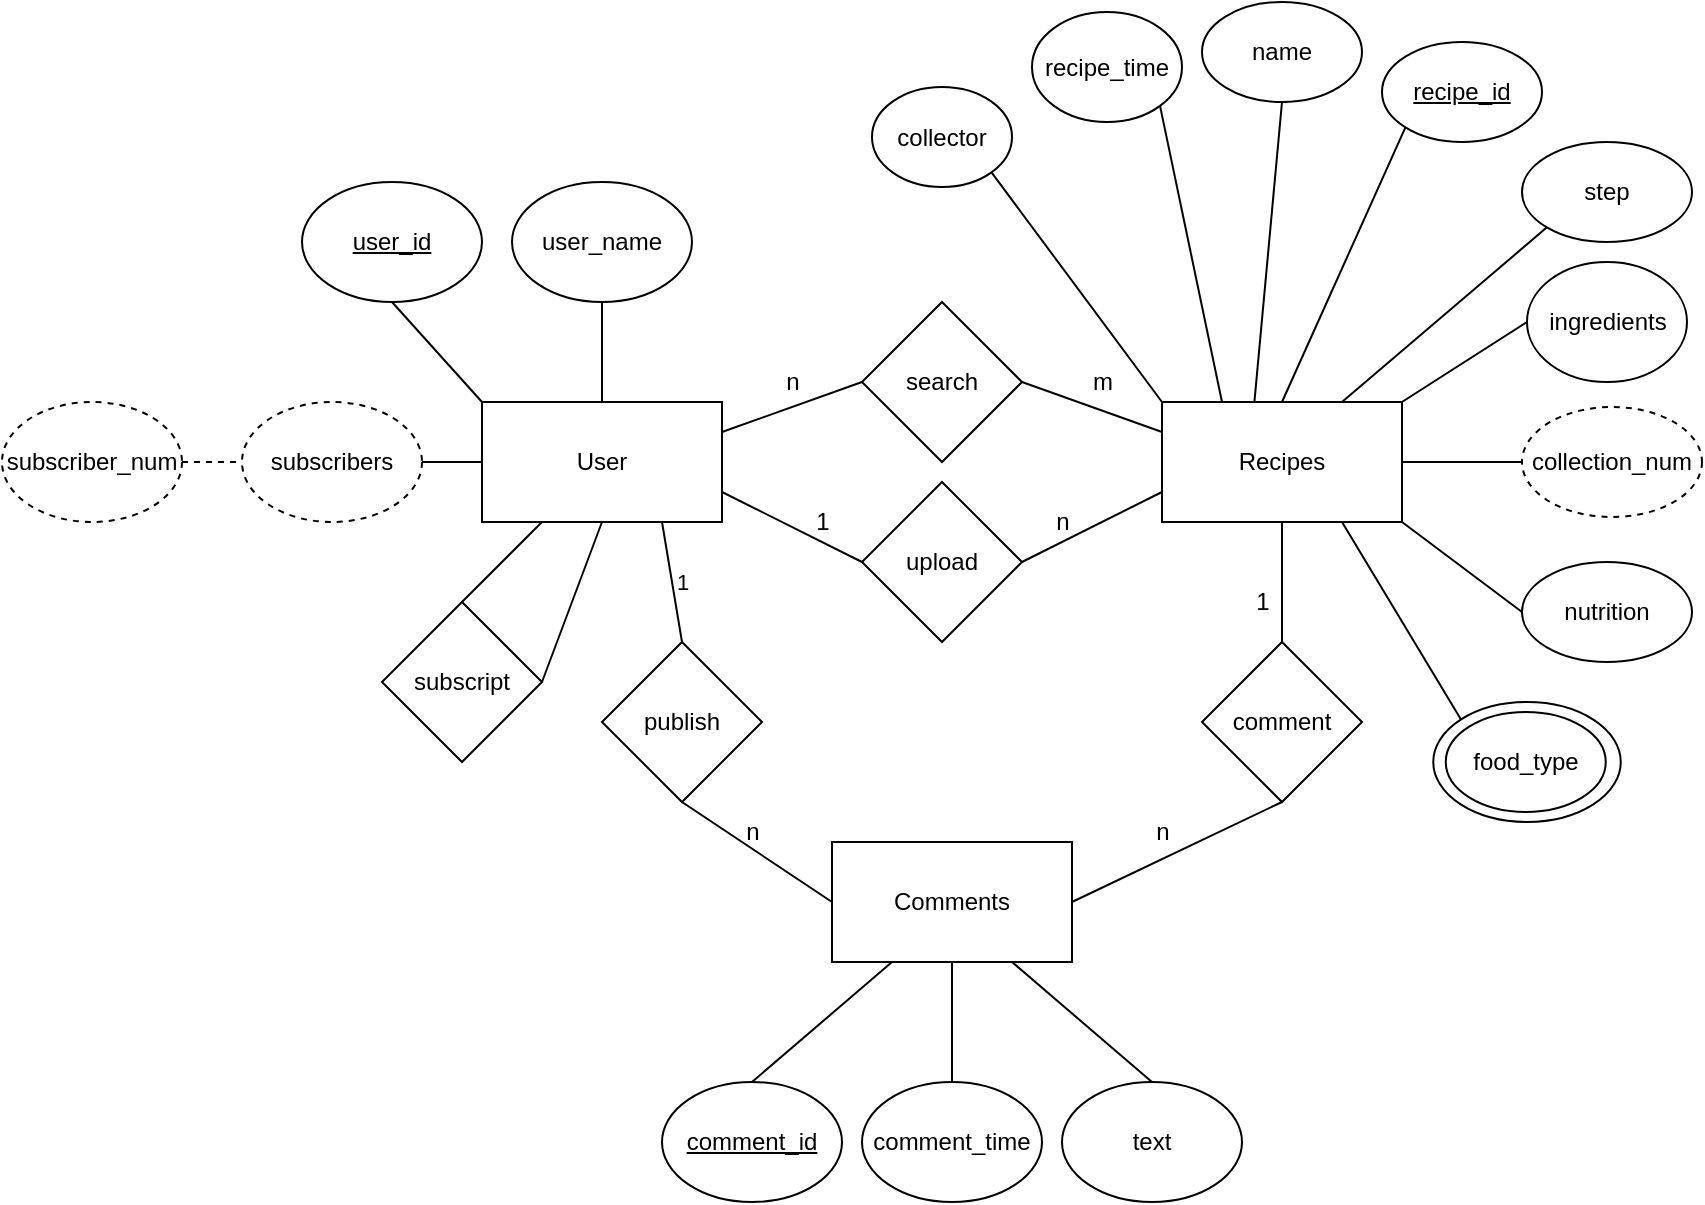 <mxfile version="20.3.6" type="github"><diagram id="R2lEEEUBdFMjLlhIrx00" name="Page-1"><mxGraphModel dx="1638" dy="449" grid="1" gridSize="10" guides="1" tooltips="1" connect="1" arrows="1" fold="1" page="1" pageScale="1" pageWidth="850" pageHeight="1100" math="0" shadow="0" extFonts="Permanent Marker^https://fonts.googleapis.com/css?family=Permanent+Marker"><root><mxCell id="0"/><mxCell id="1" parent="0"/><mxCell id="2Bwj7JINlutWcThb7Niz-56" value="" style="ellipse;whiteSpace=wrap;html=1;fillStyle=auto;" vertex="1" parent="1"><mxGeometry x="665.63" y="500" width="93.75" height="60" as="geometry"/></mxCell><mxCell id="2Bwj7JINlutWcThb7Niz-5" value="User" style="rounded=0;whiteSpace=wrap;html=1;" vertex="1" parent="1"><mxGeometry x="190" y="350" width="120" height="60" as="geometry"/></mxCell><mxCell id="2Bwj7JINlutWcThb7Niz-6" value="Recipes" style="rounded=0;whiteSpace=wrap;html=1;" vertex="1" parent="1"><mxGeometry x="530" y="350" width="120" height="60" as="geometry"/></mxCell><mxCell id="2Bwj7JINlutWcThb7Niz-8" value="Comments" style="rounded=0;whiteSpace=wrap;html=1;" vertex="1" parent="1"><mxGeometry x="365" y="570" width="120" height="60" as="geometry"/></mxCell><mxCell id="2Bwj7JINlutWcThb7Niz-9" value="user_id" style="ellipse;whiteSpace=wrap;html=1;fontStyle=4" vertex="1" parent="1"><mxGeometry x="100" y="240" width="90" height="60" as="geometry"/></mxCell><mxCell id="2Bwj7JINlutWcThb7Niz-10" value="&lt;u&gt;recipe_id&lt;/u&gt;" style="ellipse;whiteSpace=wrap;html=1;" vertex="1" parent="1"><mxGeometry x="640" y="170" width="80" height="50" as="geometry"/></mxCell><mxCell id="2Bwj7JINlutWcThb7Niz-11" value="user_name" style="ellipse;whiteSpace=wrap;html=1;" vertex="1" parent="1"><mxGeometry x="205" y="240" width="90" height="60" as="geometry"/></mxCell><mxCell id="2Bwj7JINlutWcThb7Niz-12" value="subscribers" style="ellipse;whiteSpace=wrap;html=1;dashed=1;" vertex="1" parent="1"><mxGeometry x="70" y="350" width="90" height="60" as="geometry"/></mxCell><mxCell id="2Bwj7JINlutWcThb7Niz-13" value="recipe_time" style="ellipse;whiteSpace=wrap;html=1;" vertex="1" parent="1"><mxGeometry x="465" y="155" width="75" height="55" as="geometry"/></mxCell><mxCell id="2Bwj7JINlutWcThb7Niz-14" value="subscript" style="rhombus;whiteSpace=wrap;html=1;" vertex="1" parent="1"><mxGeometry x="140" y="450" width="80" height="80" as="geometry"/></mxCell><mxCell id="2Bwj7JINlutWcThb7Niz-16" value="" style="endArrow=none;html=1;rounded=0;exitX=1;exitY=0.5;exitDx=0;exitDy=0;entryX=0.5;entryY=1;entryDx=0;entryDy=0;" edge="1" parent="1" source="2Bwj7JINlutWcThb7Niz-14" target="2Bwj7JINlutWcThb7Niz-5"><mxGeometry width="50" height="50" relative="1" as="geometry"><mxPoint x="330" y="400" as="sourcePoint"/><mxPoint x="380" y="350" as="targetPoint"/></mxGeometry></mxCell><mxCell id="2Bwj7JINlutWcThb7Niz-18" value="" style="endArrow=none;html=1;rounded=0;exitX=0.5;exitY=0;exitDx=0;exitDy=0;entryX=0.25;entryY=1;entryDx=0;entryDy=0;" edge="1" parent="1" source="2Bwj7JINlutWcThb7Niz-14" target="2Bwj7JINlutWcThb7Niz-5"><mxGeometry width="50" height="50" relative="1" as="geometry"><mxPoint x="330" y="400" as="sourcePoint"/><mxPoint x="380" y="350" as="targetPoint"/></mxGeometry></mxCell><mxCell id="2Bwj7JINlutWcThb7Niz-19" value="search" style="rhombus;whiteSpace=wrap;html=1;" vertex="1" parent="1"><mxGeometry x="380" y="300" width="80" height="80" as="geometry"/></mxCell><mxCell id="2Bwj7JINlutWcThb7Niz-20" value="" style="endArrow=none;html=1;rounded=0;exitX=1;exitY=0.25;exitDx=0;exitDy=0;entryX=0;entryY=0.5;entryDx=0;entryDy=0;" edge="1" parent="1" source="2Bwj7JINlutWcThb7Niz-5" target="2Bwj7JINlutWcThb7Niz-19"><mxGeometry width="50" height="50" relative="1" as="geometry"><mxPoint x="330" y="400" as="sourcePoint"/><mxPoint x="380" y="350" as="targetPoint"/></mxGeometry></mxCell><mxCell id="2Bwj7JINlutWcThb7Niz-21" value="" style="endArrow=none;html=1;rounded=0;entryX=1;entryY=0.5;entryDx=0;entryDy=0;exitX=0;exitY=0.25;exitDx=0;exitDy=0;" edge="1" parent="1" source="2Bwj7JINlutWcThb7Niz-6" target="2Bwj7JINlutWcThb7Niz-19"><mxGeometry width="50" height="50" relative="1" as="geometry"><mxPoint x="330" y="400" as="sourcePoint"/><mxPoint x="380" y="350" as="targetPoint"/></mxGeometry></mxCell><mxCell id="2Bwj7JINlutWcThb7Niz-22" value="upload" style="rhombus;whiteSpace=wrap;html=1;" vertex="1" parent="1"><mxGeometry x="380" y="390" width="80" height="80" as="geometry"/></mxCell><mxCell id="2Bwj7JINlutWcThb7Niz-23" value="" style="endArrow=none;html=1;rounded=0;exitX=1;exitY=0.75;exitDx=0;exitDy=0;entryX=0;entryY=0.5;entryDx=0;entryDy=0;" edge="1" parent="1" source="2Bwj7JINlutWcThb7Niz-5" target="2Bwj7JINlutWcThb7Niz-22"><mxGeometry width="50" height="50" relative="1" as="geometry"><mxPoint x="330" y="400" as="sourcePoint"/><mxPoint x="380" y="350" as="targetPoint"/></mxGeometry></mxCell><mxCell id="2Bwj7JINlutWcThb7Niz-24" value="" style="endArrow=none;html=1;rounded=0;entryX=1;entryY=0.5;entryDx=0;entryDy=0;exitX=0;exitY=0.75;exitDx=0;exitDy=0;" edge="1" parent="1" source="2Bwj7JINlutWcThb7Niz-6" target="2Bwj7JINlutWcThb7Niz-22"><mxGeometry width="50" height="50" relative="1" as="geometry"><mxPoint x="330" y="400" as="sourcePoint"/><mxPoint x="380" y="350" as="targetPoint"/></mxGeometry></mxCell><mxCell id="2Bwj7JINlutWcThb7Niz-25" value="publish" style="rhombus;whiteSpace=wrap;html=1;" vertex="1" parent="1"><mxGeometry x="250" y="470" width="80" height="80" as="geometry"/></mxCell><mxCell id="2Bwj7JINlutWcThb7Niz-26" value="" style="endArrow=none;html=1;rounded=0;entryX=0.75;entryY=1;entryDx=0;entryDy=0;exitX=0.5;exitY=0;exitDx=0;exitDy=0;" edge="1" parent="1" source="2Bwj7JINlutWcThb7Niz-25" target="2Bwj7JINlutWcThb7Niz-5"><mxGeometry width="50" height="50" relative="1" as="geometry"><mxPoint x="330" y="440" as="sourcePoint"/><mxPoint x="380" y="390" as="targetPoint"/></mxGeometry></mxCell><mxCell id="2Bwj7JINlutWcThb7Niz-59" value="1" style="edgeLabel;html=1;align=center;verticalAlign=middle;resizable=0;points=[];" vertex="1" connectable="0" parent="2Bwj7JINlutWcThb7Niz-26"><mxGeometry x="0.065" y="-2" relative="1" as="geometry"><mxPoint x="3" y="2" as="offset"/></mxGeometry></mxCell><mxCell id="2Bwj7JINlutWcThb7Niz-27" value="" style="endArrow=none;html=1;rounded=0;exitX=0.5;exitY=1;exitDx=0;exitDy=0;entryX=0;entryY=0.5;entryDx=0;entryDy=0;" edge="1" parent="1" source="2Bwj7JINlutWcThb7Niz-25" target="2Bwj7JINlutWcThb7Niz-8"><mxGeometry width="50" height="50" relative="1" as="geometry"><mxPoint x="330" y="440" as="sourcePoint"/><mxPoint x="380" y="390" as="targetPoint"/></mxGeometry></mxCell><mxCell id="2Bwj7JINlutWcThb7Niz-28" value="comment" style="rhombus;whiteSpace=wrap;html=1;" vertex="1" parent="1"><mxGeometry x="550" y="470" width="80" height="80" as="geometry"/></mxCell><mxCell id="2Bwj7JINlutWcThb7Niz-29" value="" style="endArrow=none;html=1;rounded=0;entryX=1;entryY=0.5;entryDx=0;entryDy=0;exitX=0.5;exitY=1;exitDx=0;exitDy=0;" edge="1" parent="1" source="2Bwj7JINlutWcThb7Niz-28" target="2Bwj7JINlutWcThb7Niz-8"><mxGeometry width="50" height="50" relative="1" as="geometry"><mxPoint x="330" y="590" as="sourcePoint"/><mxPoint x="380" y="540" as="targetPoint"/></mxGeometry></mxCell><mxCell id="2Bwj7JINlutWcThb7Niz-30" value="" style="endArrow=none;html=1;rounded=0;entryX=0.5;entryY=0;entryDx=0;entryDy=0;exitX=0.5;exitY=1;exitDx=0;exitDy=0;" edge="1" parent="1" source="2Bwj7JINlutWcThb7Niz-6" target="2Bwj7JINlutWcThb7Niz-28"><mxGeometry width="50" height="50" relative="1" as="geometry"><mxPoint x="330" y="590" as="sourcePoint"/><mxPoint x="380" y="540" as="targetPoint"/></mxGeometry></mxCell><mxCell id="2Bwj7JINlutWcThb7Niz-31" value="comment_id" style="ellipse;whiteSpace=wrap;html=1;fontStyle=4" vertex="1" parent="1"><mxGeometry x="280" y="690" width="90" height="60" as="geometry"/></mxCell><mxCell id="2Bwj7JINlutWcThb7Niz-32" value="comment_time" style="ellipse;whiteSpace=wrap;html=1;" vertex="1" parent="1"><mxGeometry x="380" y="690" width="90" height="60" as="geometry"/></mxCell><mxCell id="2Bwj7JINlutWcThb7Niz-33" value="" style="endArrow=none;html=1;rounded=0;exitX=0.5;exitY=0;exitDx=0;exitDy=0;entryX=0.25;entryY=1;entryDx=0;entryDy=0;" edge="1" parent="1" source="2Bwj7JINlutWcThb7Niz-31" target="2Bwj7JINlutWcThb7Niz-8"><mxGeometry width="50" height="50" relative="1" as="geometry"><mxPoint x="330" y="610" as="sourcePoint"/><mxPoint x="380" y="560" as="targetPoint"/></mxGeometry></mxCell><mxCell id="2Bwj7JINlutWcThb7Niz-34" value="" style="endArrow=none;html=1;rounded=0;entryX=0.5;entryY=0;entryDx=0;entryDy=0;exitX=0.5;exitY=1;exitDx=0;exitDy=0;" edge="1" parent="1" source="2Bwj7JINlutWcThb7Niz-8" target="2Bwj7JINlutWcThb7Niz-32"><mxGeometry width="50" height="50" relative="1" as="geometry"><mxPoint x="330" y="610" as="sourcePoint"/><mxPoint x="380" y="560" as="targetPoint"/></mxGeometry></mxCell><mxCell id="2Bwj7JINlutWcThb7Niz-36" value="text" style="ellipse;whiteSpace=wrap;html=1;" vertex="1" parent="1"><mxGeometry x="480" y="690" width="90" height="60" as="geometry"/></mxCell><mxCell id="2Bwj7JINlutWcThb7Niz-37" value="" style="endArrow=none;html=1;rounded=0;entryX=0.5;entryY=0;entryDx=0;entryDy=0;exitX=0.75;exitY=1;exitDx=0;exitDy=0;" edge="1" parent="1" source="2Bwj7JINlutWcThb7Niz-8" target="2Bwj7JINlutWcThb7Niz-36"><mxGeometry width="50" height="50" relative="1" as="geometry"><mxPoint x="330" y="610" as="sourcePoint"/><mxPoint x="380" y="560" as="targetPoint"/></mxGeometry></mxCell><mxCell id="2Bwj7JINlutWcThb7Niz-38" value="" style="endArrow=none;html=1;rounded=0;exitX=0.5;exitY=1;exitDx=0;exitDy=0;entryX=0.5;entryY=0;entryDx=0;entryDy=0;" edge="1" parent="1" source="2Bwj7JINlutWcThb7Niz-11" target="2Bwj7JINlutWcThb7Niz-5"><mxGeometry width="50" height="50" relative="1" as="geometry"><mxPoint x="330" y="280" as="sourcePoint"/><mxPoint x="380" y="230" as="targetPoint"/></mxGeometry></mxCell><mxCell id="2Bwj7JINlutWcThb7Niz-39" value="" style="endArrow=none;html=1;rounded=0;exitX=0.5;exitY=1;exitDx=0;exitDy=0;entryX=0;entryY=0;entryDx=0;entryDy=0;" edge="1" parent="1" source="2Bwj7JINlutWcThb7Niz-9" target="2Bwj7JINlutWcThb7Niz-5"><mxGeometry width="50" height="50" relative="1" as="geometry"><mxPoint x="330" y="280" as="sourcePoint"/><mxPoint x="380" y="230" as="targetPoint"/></mxGeometry></mxCell><mxCell id="2Bwj7JINlutWcThb7Niz-40" value="" style="endArrow=none;html=1;rounded=0;exitX=1;exitY=0.5;exitDx=0;exitDy=0;entryX=0;entryY=0.5;entryDx=0;entryDy=0;" edge="1" parent="1" source="2Bwj7JINlutWcThb7Niz-12" target="2Bwj7JINlutWcThb7Niz-5"><mxGeometry width="50" height="50" relative="1" as="geometry"><mxPoint x="330" y="280" as="sourcePoint"/><mxPoint x="380" y="230" as="targetPoint"/></mxGeometry></mxCell><mxCell id="2Bwj7JINlutWcThb7Niz-41" value="" style="endArrow=none;html=1;rounded=0;entryX=0;entryY=1;entryDx=0;entryDy=0;exitX=0.5;exitY=0;exitDx=0;exitDy=0;" edge="1" parent="1" source="2Bwj7JINlutWcThb7Niz-6" target="2Bwj7JINlutWcThb7Niz-10"><mxGeometry width="50" height="50" relative="1" as="geometry"><mxPoint x="330" y="280" as="sourcePoint"/><mxPoint x="380" y="230" as="targetPoint"/></mxGeometry></mxCell><mxCell id="2Bwj7JINlutWcThb7Niz-42" value="" style="endArrow=none;html=1;rounded=0;entryX=1;entryY=1;entryDx=0;entryDy=0;exitX=0.25;exitY=0;exitDx=0;exitDy=0;" edge="1" parent="1" source="2Bwj7JINlutWcThb7Niz-6" target="2Bwj7JINlutWcThb7Niz-13"><mxGeometry width="50" height="50" relative="1" as="geometry"><mxPoint x="330" y="250" as="sourcePoint"/><mxPoint x="380" y="200" as="targetPoint"/></mxGeometry></mxCell><mxCell id="2Bwj7JINlutWcThb7Niz-43" value="ingredients" style="ellipse;whiteSpace=wrap;html=1;" vertex="1" parent="1"><mxGeometry x="712.5" y="280" width="80" height="60" as="geometry"/></mxCell><mxCell id="2Bwj7JINlutWcThb7Niz-44" value="" style="endArrow=none;html=1;rounded=0;entryX=1;entryY=0;entryDx=0;entryDy=0;exitX=0;exitY=0.5;exitDx=0;exitDy=0;" edge="1" parent="1" source="2Bwj7JINlutWcThb7Niz-43" target="2Bwj7JINlutWcThb7Niz-6"><mxGeometry width="50" height="50" relative="1" as="geometry"><mxPoint x="330" y="430" as="sourcePoint"/><mxPoint x="380" y="380" as="targetPoint"/></mxGeometry></mxCell><mxCell id="2Bwj7JINlutWcThb7Niz-45" value="collection_num" style="ellipse;whiteSpace=wrap;html=1;dashed=1;" vertex="1" parent="1"><mxGeometry x="710" y="352.5" width="90" height="55" as="geometry"/></mxCell><mxCell id="2Bwj7JINlutWcThb7Niz-46" value="" style="endArrow=none;html=1;rounded=0;exitX=1;exitY=0.5;exitDx=0;exitDy=0;entryX=0;entryY=0.5;entryDx=0;entryDy=0;" edge="1" parent="1" source="2Bwj7JINlutWcThb7Niz-6" target="2Bwj7JINlutWcThb7Niz-45"><mxGeometry width="50" height="50" relative="1" as="geometry"><mxPoint x="380" y="480" as="sourcePoint"/><mxPoint x="430" y="430" as="targetPoint"/></mxGeometry></mxCell><mxCell id="2Bwj7JINlutWcThb7Niz-47" value="nutrition" style="ellipse;whiteSpace=wrap;html=1;" vertex="1" parent="1"><mxGeometry x="710" y="430" width="85" height="50" as="geometry"/></mxCell><mxCell id="2Bwj7JINlutWcThb7Niz-48" value="" style="endArrow=none;html=1;rounded=0;entryX=1;entryY=1;entryDx=0;entryDy=0;exitX=0;exitY=0.5;exitDx=0;exitDy=0;" edge="1" parent="1" source="2Bwj7JINlutWcThb7Niz-47" target="2Bwj7JINlutWcThb7Niz-6"><mxGeometry width="50" height="50" relative="1" as="geometry"><mxPoint x="380" y="480" as="sourcePoint"/><mxPoint x="430" y="430" as="targetPoint"/></mxGeometry></mxCell><mxCell id="2Bwj7JINlutWcThb7Niz-49" value="food_type" style="ellipse;whiteSpace=wrap;html=1;fillStyle=auto;" vertex="1" parent="1"><mxGeometry x="671.88" y="505" width="80" height="50" as="geometry"/></mxCell><mxCell id="2Bwj7JINlutWcThb7Niz-50" value="" style="endArrow=none;html=1;rounded=0;entryX=0.75;entryY=1;entryDx=0;entryDy=0;exitX=0;exitY=0;exitDx=0;exitDy=0;" edge="1" parent="1" source="2Bwj7JINlutWcThb7Niz-56" target="2Bwj7JINlutWcThb7Niz-6"><mxGeometry width="50" height="50" relative="1" as="geometry"><mxPoint x="700" y="520" as="sourcePoint"/><mxPoint x="430" y="430" as="targetPoint"/></mxGeometry></mxCell><mxCell id="2Bwj7JINlutWcThb7Niz-51" value="subscriber_num" style="ellipse;whiteSpace=wrap;html=1;dashed=1;" vertex="1" parent="1"><mxGeometry x="-50" y="350" width="90" height="60" as="geometry"/></mxCell><mxCell id="2Bwj7JINlutWcThb7Niz-52" value="" style="endArrow=none;html=1;rounded=0;exitX=1;exitY=0.5;exitDx=0;exitDy=0;entryX=0;entryY=0.5;entryDx=0;entryDy=0;dashed=1;" edge="1" parent="1" source="2Bwj7JINlutWcThb7Niz-51" target="2Bwj7JINlutWcThb7Niz-12"><mxGeometry width="50" height="50" relative="1" as="geometry"><mxPoint x="380" y="480" as="sourcePoint"/><mxPoint x="430" y="430" as="targetPoint"/></mxGeometry></mxCell><mxCell id="2Bwj7JINlutWcThb7Niz-53" value="step" style="ellipse;whiteSpace=wrap;html=1;" vertex="1" parent="1"><mxGeometry x="710" y="220" width="85" height="50" as="geometry"/></mxCell><mxCell id="2Bwj7JINlutWcThb7Niz-54" value="" style="endArrow=none;html=1;rounded=0;entryX=0.75;entryY=0;entryDx=0;entryDy=0;exitX=0;exitY=1;exitDx=0;exitDy=0;" edge="1" parent="1" source="2Bwj7JINlutWcThb7Niz-53" target="2Bwj7JINlutWcThb7Niz-6"><mxGeometry width="50" height="50" relative="1" as="geometry"><mxPoint x="380" y="310" as="sourcePoint"/><mxPoint x="430" y="260" as="targetPoint"/></mxGeometry></mxCell><mxCell id="2Bwj7JINlutWcThb7Niz-57" value="name" style="ellipse;whiteSpace=wrap;html=1;fillStyle=auto;" vertex="1" parent="1"><mxGeometry x="550" y="150" width="80" height="50" as="geometry"/></mxCell><mxCell id="2Bwj7JINlutWcThb7Niz-58" value="" style="endArrow=none;html=1;rounded=0;entryX=0.5;entryY=1;entryDx=0;entryDy=0;exitX=0.385;exitY=0.001;exitDx=0;exitDy=0;exitPerimeter=0;" edge="1" parent="1" source="2Bwj7JINlutWcThb7Niz-6" target="2Bwj7JINlutWcThb7Niz-57"><mxGeometry width="50" height="50" relative="1" as="geometry"><mxPoint x="380" y="310" as="sourcePoint"/><mxPoint x="430" y="260" as="targetPoint"/></mxGeometry></mxCell><mxCell id="2Bwj7JINlutWcThb7Niz-60" value="n" style="text;html=1;align=center;verticalAlign=middle;resizable=0;points=[];autosize=1;strokeColor=none;fillColor=none;" vertex="1" parent="1"><mxGeometry x="310" y="550" width="30" height="30" as="geometry"/></mxCell><mxCell id="2Bwj7JINlutWcThb7Niz-61" value="1" style="text;html=1;align=center;verticalAlign=middle;resizable=0;points=[];autosize=1;strokeColor=none;fillColor=none;" vertex="1" parent="1"><mxGeometry x="565" y="435" width="30" height="30" as="geometry"/></mxCell><mxCell id="2Bwj7JINlutWcThb7Niz-62" value="n" style="text;html=1;align=center;verticalAlign=middle;resizable=0;points=[];autosize=1;strokeColor=none;fillColor=none;" vertex="1" parent="1"><mxGeometry x="515" y="550" width="30" height="30" as="geometry"/></mxCell><mxCell id="2Bwj7JINlutWcThb7Niz-63" value="1" style="text;html=1;align=center;verticalAlign=middle;resizable=0;points=[];autosize=1;strokeColor=none;fillColor=none;" vertex="1" parent="1"><mxGeometry x="345" y="395" width="30" height="30" as="geometry"/></mxCell><mxCell id="2Bwj7JINlutWcThb7Niz-64" value="n" style="text;html=1;align=center;verticalAlign=middle;resizable=0;points=[];autosize=1;strokeColor=none;fillColor=none;" vertex="1" parent="1"><mxGeometry x="465" y="395" width="30" height="30" as="geometry"/></mxCell><mxCell id="2Bwj7JINlutWcThb7Niz-65" value="n" style="text;html=1;align=center;verticalAlign=middle;resizable=0;points=[];autosize=1;strokeColor=none;fillColor=none;" vertex="1" parent="1"><mxGeometry x="330" y="325" width="30" height="30" as="geometry"/></mxCell><mxCell id="2Bwj7JINlutWcThb7Niz-66" value="m" style="text;html=1;align=center;verticalAlign=middle;resizable=0;points=[];autosize=1;strokeColor=none;fillColor=none;" vertex="1" parent="1"><mxGeometry x="485" y="325" width="30" height="30" as="geometry"/></mxCell><mxCell id="2Bwj7JINlutWcThb7Niz-71" value="collector" style="ellipse;whiteSpace=wrap;html=1;fillStyle=auto;" vertex="1" parent="1"><mxGeometry x="385" y="192.5" width="70" height="50" as="geometry"/></mxCell><mxCell id="2Bwj7JINlutWcThb7Niz-72" value="" style="endArrow=none;html=1;rounded=0;entryX=1;entryY=1;entryDx=0;entryDy=0;exitX=0;exitY=0;exitDx=0;exitDy=0;" edge="1" parent="1" source="2Bwj7JINlutWcThb7Niz-6" target="2Bwj7JINlutWcThb7Niz-71"><mxGeometry width="50" height="50" relative="1" as="geometry"><mxPoint x="350" y="320" as="sourcePoint"/><mxPoint x="400" y="270" as="targetPoint"/></mxGeometry></mxCell></root></mxGraphModel></diagram></mxfile>